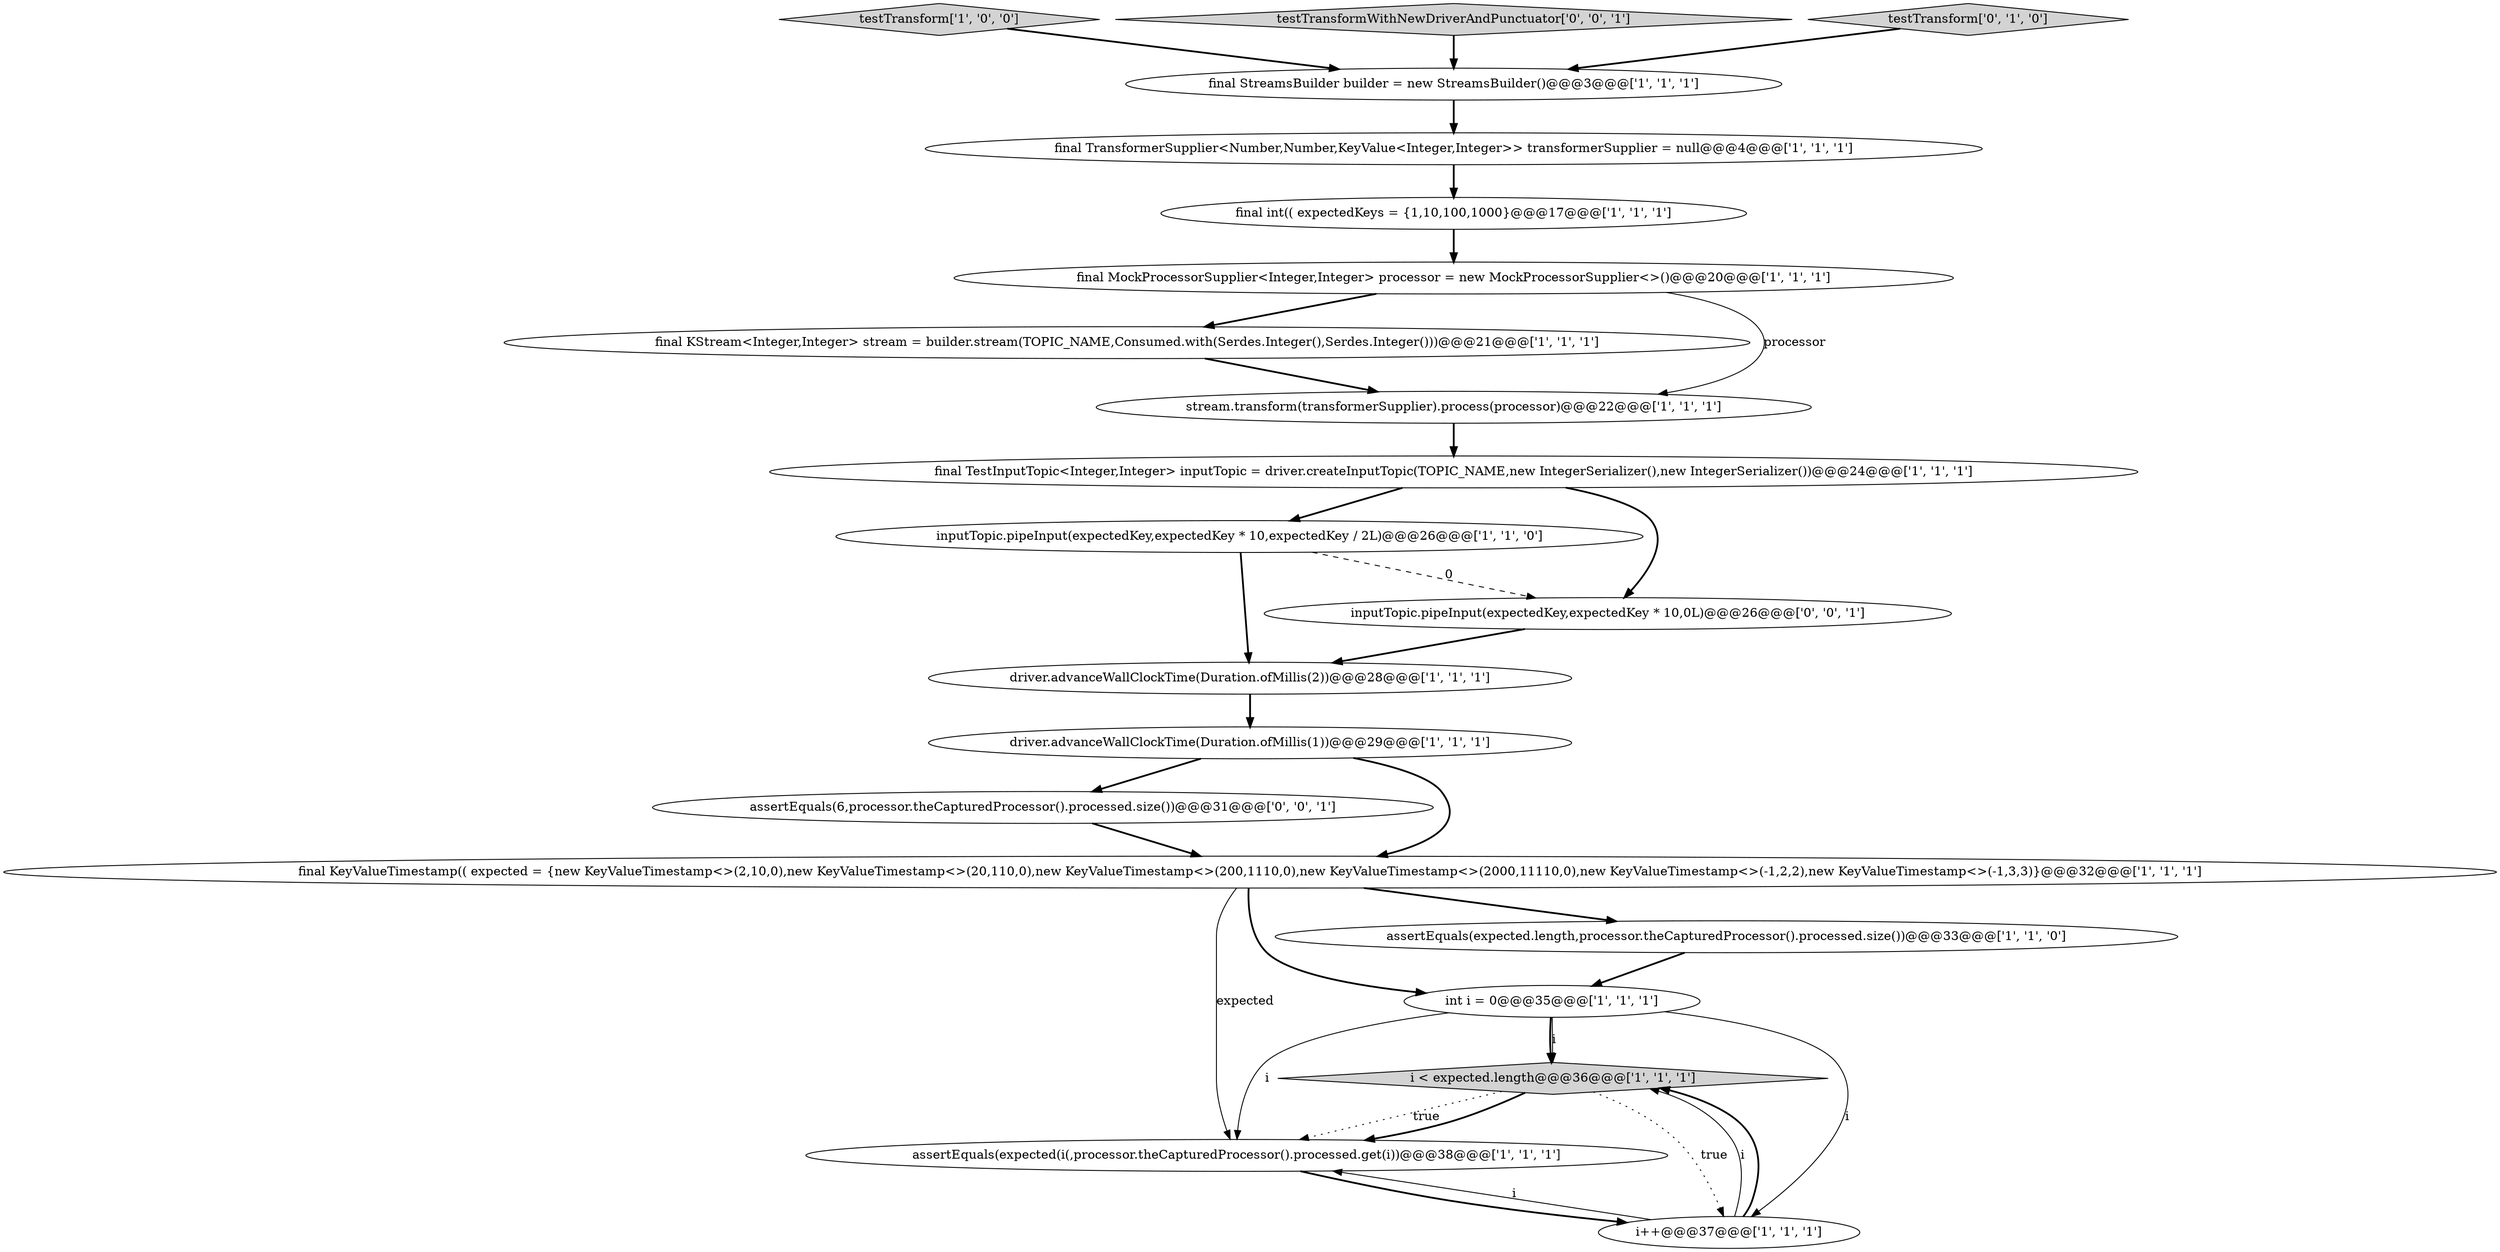 digraph {
12 [style = filled, label = "i < expected.length@@@36@@@['1', '1', '1']", fillcolor = lightgray, shape = diamond image = "AAA0AAABBB1BBB"];
14 [style = filled, label = "final StreamsBuilder builder = new StreamsBuilder()@@@3@@@['1', '1', '1']", fillcolor = white, shape = ellipse image = "AAA0AAABBB1BBB"];
20 [style = filled, label = "assertEquals(6,processor.theCapturedProcessor().processed.size())@@@31@@@['0', '0', '1']", fillcolor = white, shape = ellipse image = "AAA0AAABBB3BBB"];
8 [style = filled, label = "inputTopic.pipeInput(expectedKey,expectedKey * 10,expectedKey / 2L)@@@26@@@['1', '1', '0']", fillcolor = white, shape = ellipse image = "AAA0AAABBB1BBB"];
0 [style = filled, label = "final KeyValueTimestamp(( expected = {new KeyValueTimestamp<>(2,10,0),new KeyValueTimestamp<>(20,110,0),new KeyValueTimestamp<>(200,1110,0),new KeyValueTimestamp<>(2000,11110,0),new KeyValueTimestamp<>(-1,2,2),new KeyValueTimestamp<>(-1,3,3)}@@@32@@@['1', '1', '1']", fillcolor = white, shape = ellipse image = "AAA0AAABBB1BBB"];
9 [style = filled, label = "assertEquals(expected.length,processor.theCapturedProcessor().processed.size())@@@33@@@['1', '1', '0']", fillcolor = white, shape = ellipse image = "AAA0AAABBB1BBB"];
4 [style = filled, label = "int i = 0@@@35@@@['1', '1', '1']", fillcolor = white, shape = ellipse image = "AAA0AAABBB1BBB"];
7 [style = filled, label = "testTransform['1', '0', '0']", fillcolor = lightgray, shape = diamond image = "AAA0AAABBB1BBB"];
15 [style = filled, label = "stream.transform(transformerSupplier).process(processor)@@@22@@@['1', '1', '1']", fillcolor = white, shape = ellipse image = "AAA0AAABBB1BBB"];
18 [style = filled, label = "inputTopic.pipeInput(expectedKey,expectedKey * 10,0L)@@@26@@@['0', '0', '1']", fillcolor = white, shape = ellipse image = "AAA0AAABBB3BBB"];
1 [style = filled, label = "assertEquals(expected(i(,processor.theCapturedProcessor().processed.get(i))@@@38@@@['1', '1', '1']", fillcolor = white, shape = ellipse image = "AAA0AAABBB1BBB"];
2 [style = filled, label = "final TransformerSupplier<Number,Number,KeyValue<Integer,Integer>> transformerSupplier = null@@@4@@@['1', '1', '1']", fillcolor = white, shape = ellipse image = "AAA0AAABBB1BBB"];
19 [style = filled, label = "testTransformWithNewDriverAndPunctuator['0', '0', '1']", fillcolor = lightgray, shape = diamond image = "AAA0AAABBB3BBB"];
6 [style = filled, label = "i++@@@37@@@['1', '1', '1']", fillcolor = white, shape = ellipse image = "AAA0AAABBB1BBB"];
10 [style = filled, label = "final int(( expectedKeys = {1,10,100,1000}@@@17@@@['1', '1', '1']", fillcolor = white, shape = ellipse image = "AAA0AAABBB1BBB"];
11 [style = filled, label = "final KStream<Integer,Integer> stream = builder.stream(TOPIC_NAME,Consumed.with(Serdes.Integer(),Serdes.Integer()))@@@21@@@['1', '1', '1']", fillcolor = white, shape = ellipse image = "AAA0AAABBB1BBB"];
16 [style = filled, label = "final MockProcessorSupplier<Integer,Integer> processor = new MockProcessorSupplier<>()@@@20@@@['1', '1', '1']", fillcolor = white, shape = ellipse image = "AAA0AAABBB1BBB"];
3 [style = filled, label = "driver.advanceWallClockTime(Duration.ofMillis(1))@@@29@@@['1', '1', '1']", fillcolor = white, shape = ellipse image = "AAA0AAABBB1BBB"];
17 [style = filled, label = "testTransform['0', '1', '0']", fillcolor = lightgray, shape = diamond image = "AAA0AAABBB2BBB"];
5 [style = filled, label = "final TestInputTopic<Integer,Integer> inputTopic = driver.createInputTopic(TOPIC_NAME,new IntegerSerializer(),new IntegerSerializer())@@@24@@@['1', '1', '1']", fillcolor = white, shape = ellipse image = "AAA0AAABBB1BBB"];
13 [style = filled, label = "driver.advanceWallClockTime(Duration.ofMillis(2))@@@28@@@['1', '1', '1']", fillcolor = white, shape = ellipse image = "AAA0AAABBB1BBB"];
6->1 [style = solid, label="i"];
4->12 [style = solid, label="i"];
5->8 [style = bold, label=""];
0->9 [style = bold, label=""];
16->11 [style = bold, label=""];
9->4 [style = bold, label=""];
20->0 [style = bold, label=""];
4->1 [style = solid, label="i"];
12->1 [style = dotted, label="true"];
5->18 [style = bold, label=""];
2->10 [style = bold, label=""];
12->1 [style = bold, label=""];
3->0 [style = bold, label=""];
15->5 [style = bold, label=""];
11->15 [style = bold, label=""];
7->14 [style = bold, label=""];
4->6 [style = solid, label="i"];
3->20 [style = bold, label=""];
1->6 [style = bold, label=""];
19->14 [style = bold, label=""];
10->16 [style = bold, label=""];
13->3 [style = bold, label=""];
12->6 [style = dotted, label="true"];
17->14 [style = bold, label=""];
0->4 [style = bold, label=""];
18->13 [style = bold, label=""];
0->1 [style = solid, label="expected"];
4->12 [style = bold, label=""];
16->15 [style = solid, label="processor"];
8->18 [style = dashed, label="0"];
14->2 [style = bold, label=""];
6->12 [style = solid, label="i"];
8->13 [style = bold, label=""];
6->12 [style = bold, label=""];
}
